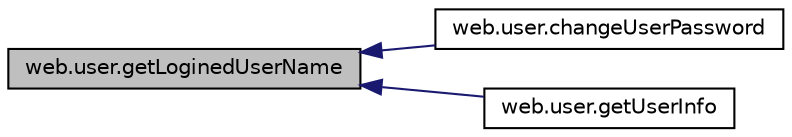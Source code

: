 digraph "web.user.getLoginedUserName"
{
  edge [fontname="Helvetica",fontsize="10",labelfontname="Helvetica",labelfontsize="10"];
  node [fontname="Helvetica",fontsize="10",shape=record];
  rankdir="LR";
  Node1 [label="web.user.getLoginedUserName",height=0.2,width=0.4,color="black", fillcolor="grey75", style="filled" fontcolor="black"];
  Node1 -> Node2 [dir="back",color="midnightblue",fontsize="10",style="solid",fontname="Helvetica"];
  Node2 [label="web.user.changeUserPassword",height=0.2,width=0.4,color="black", fillcolor="white", style="filled",URL="$namespaceweb_1_1user.html#a1e8cb3da4ff08ce9aa68c24c79dcc4d4"];
  Node1 -> Node3 [dir="back",color="midnightblue",fontsize="10",style="solid",fontname="Helvetica"];
  Node3 [label="web.user.getUserInfo",height=0.2,width=0.4,color="black", fillcolor="white", style="filled",URL="$namespaceweb_1_1user.html#a05d65592ef23fa49cfe5981572dc4d2e"];
}

